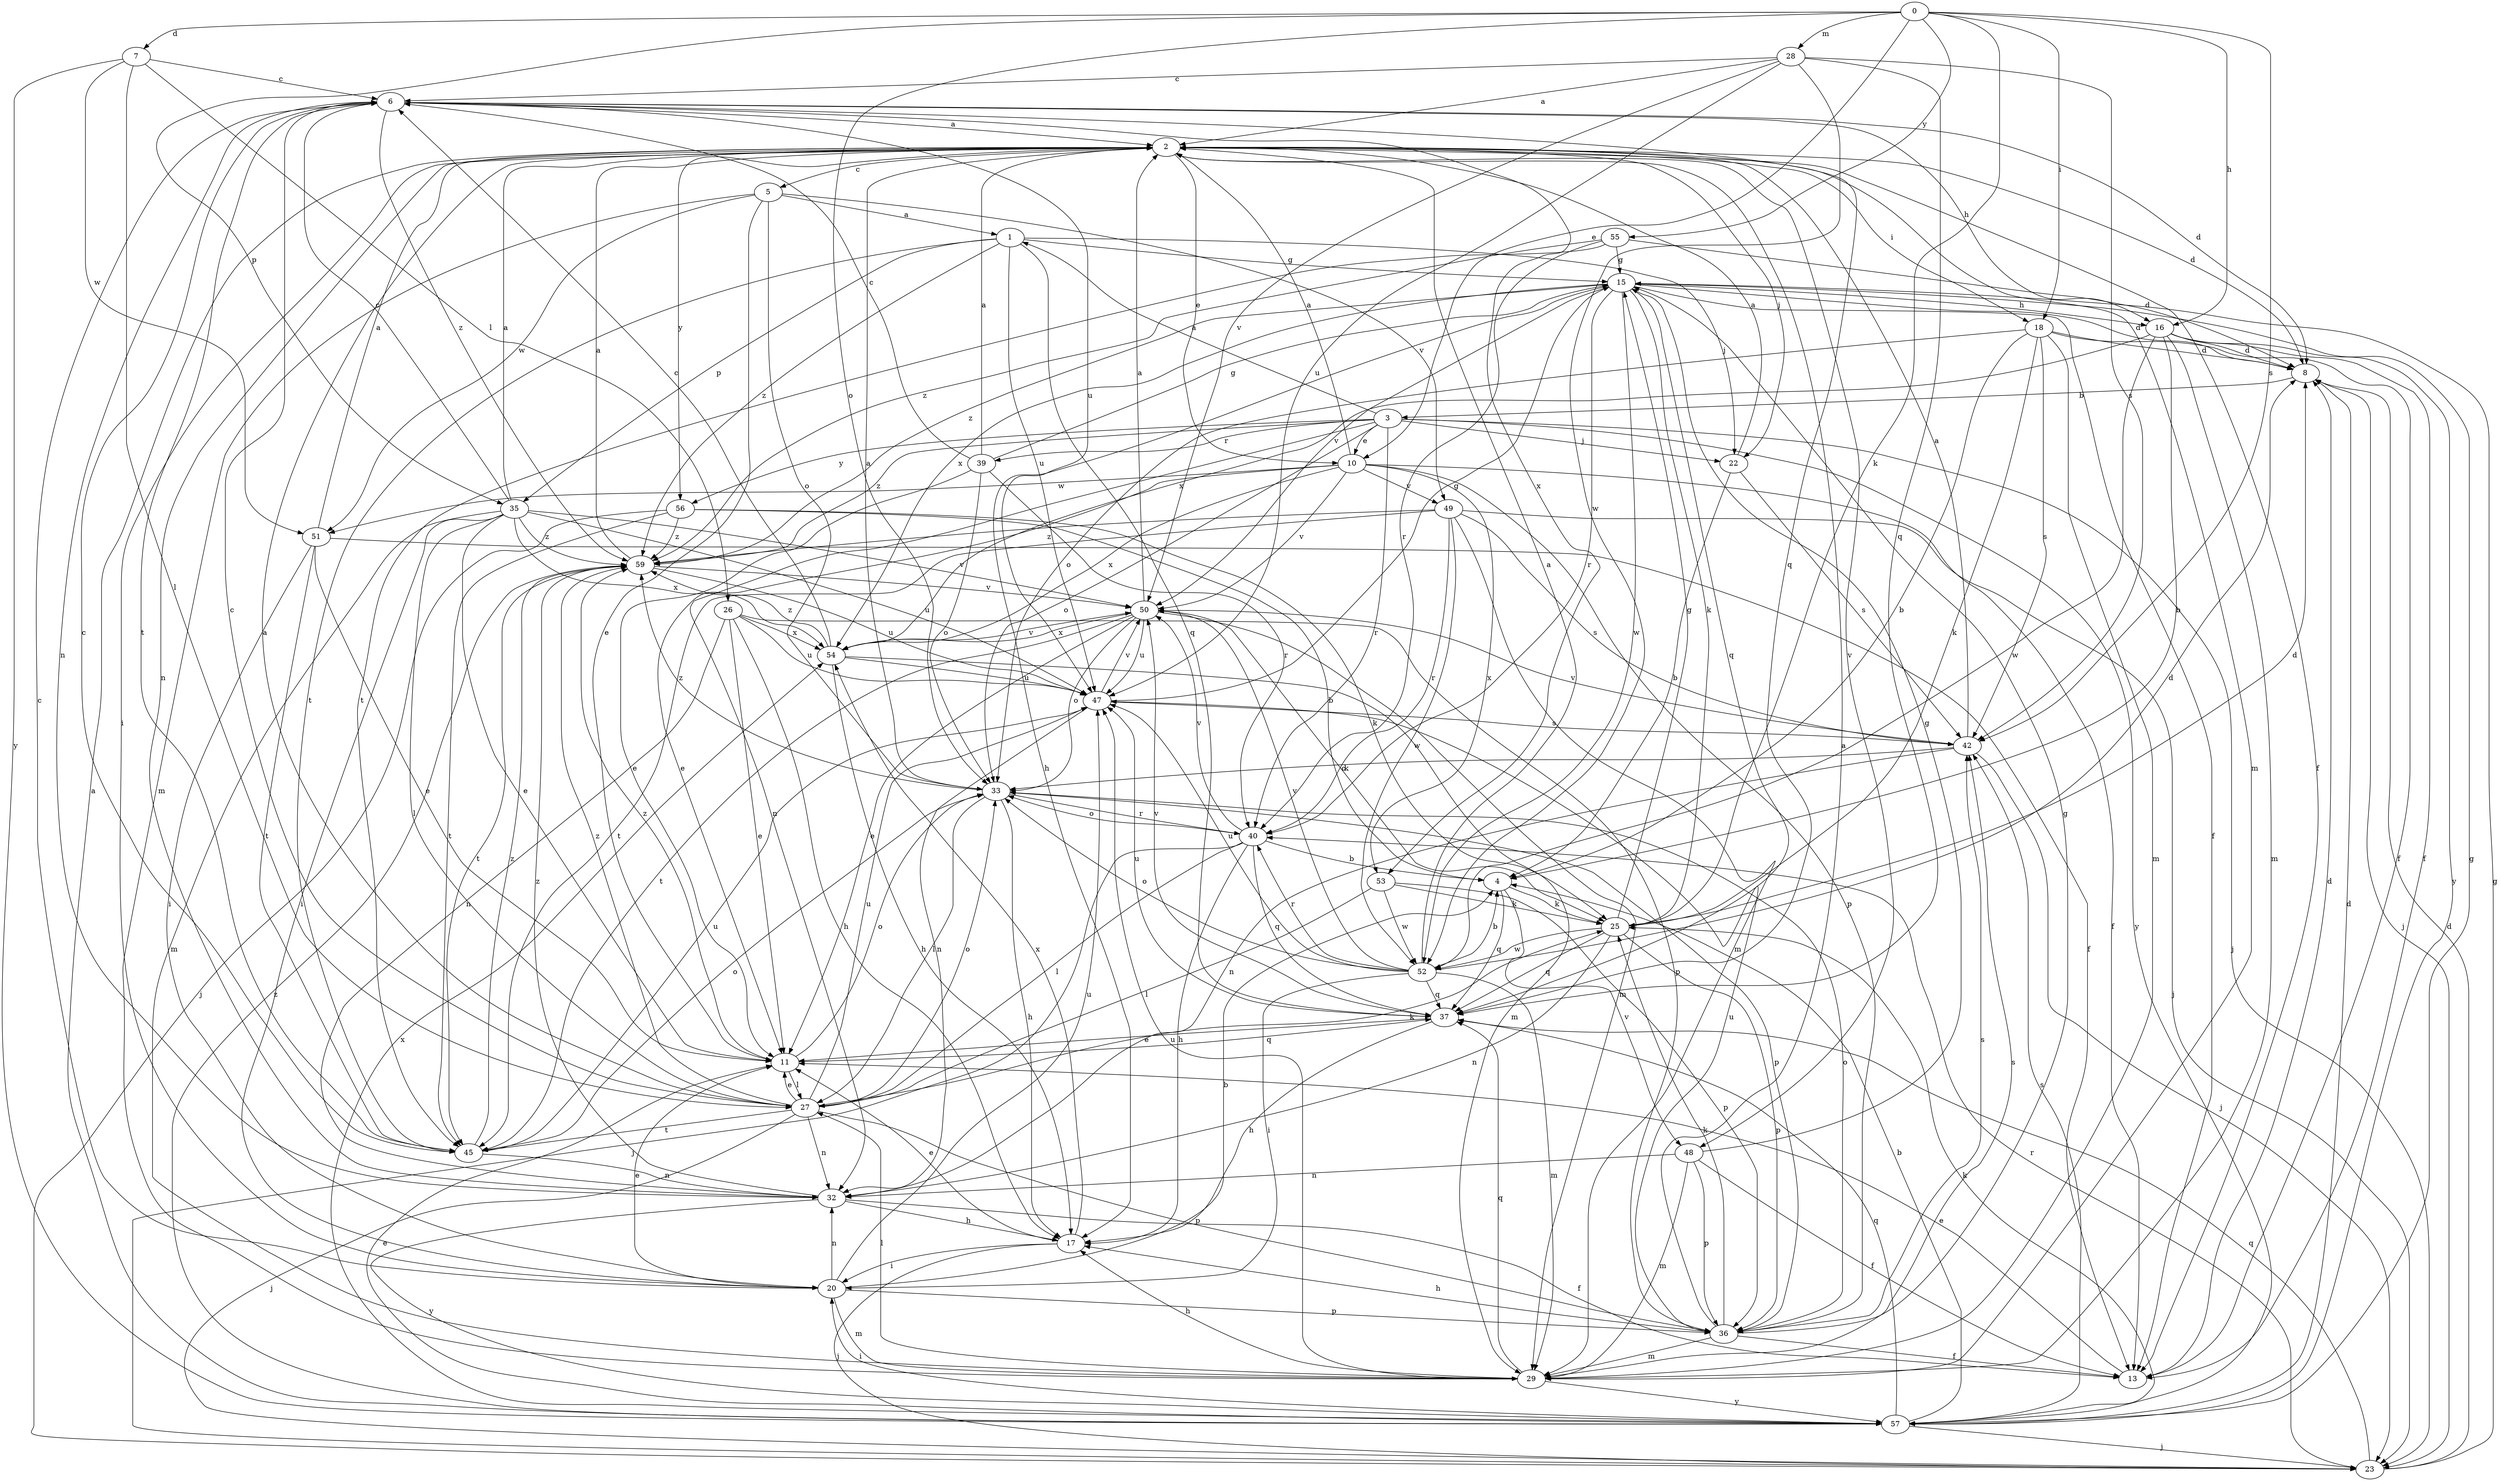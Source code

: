 strict digraph  {
0;
1;
2;
3;
4;
5;
6;
7;
8;
10;
11;
13;
15;
16;
17;
18;
20;
22;
23;
25;
26;
27;
28;
29;
32;
33;
35;
36;
37;
39;
40;
42;
45;
47;
48;
49;
50;
51;
52;
53;
54;
55;
56;
57;
59;
0 -> 7  [label=d];
0 -> 10  [label=e];
0 -> 16  [label=h];
0 -> 18  [label=i];
0 -> 25  [label=k];
0 -> 28  [label=m];
0 -> 33  [label=o];
0 -> 35  [label=p];
0 -> 42  [label=s];
0 -> 55  [label=y];
1 -> 15  [label=g];
1 -> 22  [label=j];
1 -> 35  [label=p];
1 -> 37  [label=q];
1 -> 45  [label=t];
1 -> 47  [label=u];
1 -> 59  [label=z];
2 -> 5  [label=c];
2 -> 8  [label=d];
2 -> 10  [label=e];
2 -> 13  [label=f];
2 -> 18  [label=i];
2 -> 20  [label=i];
2 -> 22  [label=j];
2 -> 29  [label=m];
2 -> 32  [label=n];
2 -> 48  [label=v];
2 -> 56  [label=y];
3 -> 1  [label=a];
3 -> 10  [label=e];
3 -> 22  [label=j];
3 -> 23  [label=j];
3 -> 32  [label=n];
3 -> 33  [label=o];
3 -> 39  [label=r];
3 -> 40  [label=r];
3 -> 56  [label=y];
3 -> 57  [label=y];
3 -> 59  [label=z];
4 -> 25  [label=k];
4 -> 37  [label=q];
4 -> 48  [label=v];
5 -> 1  [label=a];
5 -> 11  [label=e];
5 -> 29  [label=m];
5 -> 33  [label=o];
5 -> 49  [label=v];
5 -> 51  [label=w];
6 -> 2  [label=a];
6 -> 8  [label=d];
6 -> 16  [label=h];
6 -> 32  [label=n];
6 -> 37  [label=q];
6 -> 45  [label=t];
6 -> 47  [label=u];
6 -> 53  [label=x];
6 -> 59  [label=z];
7 -> 6  [label=c];
7 -> 26  [label=l];
7 -> 27  [label=l];
7 -> 51  [label=w];
7 -> 57  [label=y];
8 -> 3  [label=b];
8 -> 23  [label=j];
10 -> 2  [label=a];
10 -> 11  [label=e];
10 -> 13  [label=f];
10 -> 36  [label=p];
10 -> 49  [label=v];
10 -> 50  [label=v];
10 -> 51  [label=w];
10 -> 53  [label=x];
10 -> 54  [label=x];
11 -> 27  [label=l];
11 -> 33  [label=o];
11 -> 37  [label=q];
11 -> 59  [label=z];
13 -> 8  [label=d];
13 -> 11  [label=e];
15 -> 8  [label=d];
15 -> 13  [label=f];
15 -> 16  [label=h];
15 -> 17  [label=h];
15 -> 25  [label=k];
15 -> 37  [label=q];
15 -> 40  [label=r];
15 -> 50  [label=v];
15 -> 52  [label=w];
15 -> 54  [label=x];
15 -> 59  [label=z];
16 -> 4  [label=b];
16 -> 8  [label=d];
16 -> 13  [label=f];
16 -> 29  [label=m];
16 -> 52  [label=w];
16 -> 54  [label=x];
16 -> 57  [label=y];
17 -> 11  [label=e];
17 -> 20  [label=i];
17 -> 23  [label=j];
17 -> 54  [label=x];
18 -> 4  [label=b];
18 -> 8  [label=d];
18 -> 13  [label=f];
18 -> 25  [label=k];
18 -> 29  [label=m];
18 -> 33  [label=o];
18 -> 42  [label=s];
20 -> 4  [label=b];
20 -> 6  [label=c];
20 -> 11  [label=e];
20 -> 29  [label=m];
20 -> 32  [label=n];
20 -> 36  [label=p];
20 -> 47  [label=u];
22 -> 2  [label=a];
22 -> 4  [label=b];
22 -> 42  [label=s];
23 -> 8  [label=d];
23 -> 15  [label=g];
23 -> 37  [label=q];
23 -> 40  [label=r];
25 -> 8  [label=d];
25 -> 15  [label=g];
25 -> 32  [label=n];
25 -> 36  [label=p];
25 -> 37  [label=q];
25 -> 52  [label=w];
26 -> 11  [label=e];
26 -> 17  [label=h];
26 -> 32  [label=n];
26 -> 36  [label=p];
26 -> 47  [label=u];
26 -> 54  [label=x];
27 -> 2  [label=a];
27 -> 6  [label=c];
27 -> 11  [label=e];
27 -> 23  [label=j];
27 -> 25  [label=k];
27 -> 32  [label=n];
27 -> 33  [label=o];
27 -> 36  [label=p];
27 -> 45  [label=t];
27 -> 47  [label=u];
27 -> 59  [label=z];
28 -> 2  [label=a];
28 -> 6  [label=c];
28 -> 37  [label=q];
28 -> 42  [label=s];
28 -> 47  [label=u];
28 -> 50  [label=v];
28 -> 52  [label=w];
29 -> 17  [label=h];
29 -> 27  [label=l];
29 -> 37  [label=q];
29 -> 42  [label=s];
29 -> 47  [label=u];
29 -> 57  [label=y];
32 -> 13  [label=f];
32 -> 17  [label=h];
32 -> 57  [label=y];
32 -> 59  [label=z];
33 -> 2  [label=a];
33 -> 17  [label=h];
33 -> 27  [label=l];
33 -> 36  [label=p];
33 -> 40  [label=r];
33 -> 59  [label=z];
35 -> 2  [label=a];
35 -> 6  [label=c];
35 -> 11  [label=e];
35 -> 20  [label=i];
35 -> 27  [label=l];
35 -> 29  [label=m];
35 -> 47  [label=u];
35 -> 50  [label=v];
35 -> 54  [label=x];
35 -> 59  [label=z];
36 -> 2  [label=a];
36 -> 13  [label=f];
36 -> 15  [label=g];
36 -> 17  [label=h];
36 -> 25  [label=k];
36 -> 29  [label=m];
36 -> 33  [label=o];
36 -> 42  [label=s];
36 -> 47  [label=u];
37 -> 11  [label=e];
37 -> 17  [label=h];
37 -> 47  [label=u];
37 -> 50  [label=v];
39 -> 2  [label=a];
39 -> 6  [label=c];
39 -> 11  [label=e];
39 -> 15  [label=g];
39 -> 33  [label=o];
39 -> 40  [label=r];
40 -> 4  [label=b];
40 -> 17  [label=h];
40 -> 23  [label=j];
40 -> 27  [label=l];
40 -> 33  [label=o];
40 -> 37  [label=q];
40 -> 50  [label=v];
42 -> 2  [label=a];
42 -> 23  [label=j];
42 -> 32  [label=n];
42 -> 33  [label=o];
42 -> 50  [label=v];
45 -> 6  [label=c];
45 -> 32  [label=n];
45 -> 33  [label=o];
45 -> 47  [label=u];
45 -> 59  [label=z];
47 -> 15  [label=g];
47 -> 32  [label=n];
47 -> 42  [label=s];
47 -> 50  [label=v];
48 -> 13  [label=f];
48 -> 15  [label=g];
48 -> 29  [label=m];
48 -> 32  [label=n];
48 -> 36  [label=p];
49 -> 23  [label=j];
49 -> 29  [label=m];
49 -> 40  [label=r];
49 -> 42  [label=s];
49 -> 45  [label=t];
49 -> 52  [label=w];
49 -> 59  [label=z];
50 -> 2  [label=a];
50 -> 11  [label=e];
50 -> 25  [label=k];
50 -> 29  [label=m];
50 -> 33  [label=o];
50 -> 45  [label=t];
50 -> 47  [label=u];
50 -> 54  [label=x];
51 -> 2  [label=a];
51 -> 11  [label=e];
51 -> 13  [label=f];
51 -> 20  [label=i];
51 -> 45  [label=t];
52 -> 2  [label=a];
52 -> 4  [label=b];
52 -> 8  [label=d];
52 -> 20  [label=i];
52 -> 29  [label=m];
52 -> 33  [label=o];
52 -> 37  [label=q];
52 -> 40  [label=r];
52 -> 47  [label=u];
52 -> 50  [label=v];
53 -> 25  [label=k];
53 -> 27  [label=l];
53 -> 36  [label=p];
53 -> 52  [label=w];
54 -> 6  [label=c];
54 -> 17  [label=h];
54 -> 29  [label=m];
54 -> 47  [label=u];
54 -> 50  [label=v];
54 -> 59  [label=z];
55 -> 8  [label=d];
55 -> 15  [label=g];
55 -> 40  [label=r];
55 -> 45  [label=t];
55 -> 59  [label=z];
56 -> 4  [label=b];
56 -> 23  [label=j];
56 -> 25  [label=k];
56 -> 45  [label=t];
56 -> 59  [label=z];
57 -> 2  [label=a];
57 -> 4  [label=b];
57 -> 8  [label=d];
57 -> 11  [label=e];
57 -> 15  [label=g];
57 -> 20  [label=i];
57 -> 23  [label=j];
57 -> 25  [label=k];
57 -> 37  [label=q];
57 -> 42  [label=s];
57 -> 54  [label=x];
57 -> 59  [label=z];
59 -> 2  [label=a];
59 -> 45  [label=t];
59 -> 47  [label=u];
59 -> 50  [label=v];
}
